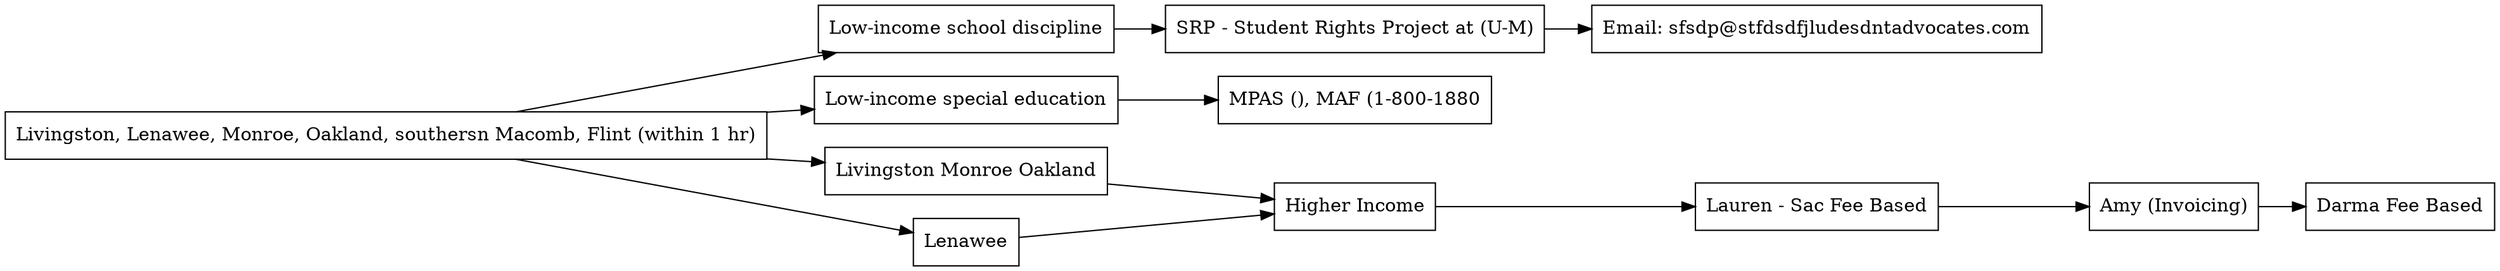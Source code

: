 digraph school
{
	rankdir="LR"
	node [color="black", shape="rectangle"]

	livingston [label="Livingston, Lenawee, Monroe, Oakland, southersn Macomb, Flint (within 1 hr)"]
	low_school [label="Low-income school discipline"]
	srp [label="SRP - Student Rights Project at (U-M)"]
	email [label="Email: sfsdp@stfdsdfjludesdntadvocates.com"]
	low_special [label="Low-income special education"]
	mpas [label="MPAS (), MAF (1-800-1880"]
	liv_monrow [label="Livingston Monroe Oakland"]
	high [label="Higher Income"]
	lauren [label="Lauren - Sac Fee Based"]
	amy [label="Amy (Invoicing)"]
	darma [label="Darma Fee Based"]
	lena [label="Lenawee"]

	livingston -> low_school
	low_school -> srp
	srp -> email

	livingston -> low_special
	low_special -> mpas

	livingston -> liv_monrow
	livingston -> lena

	liv_monrow -> high
	lena -> high

	high -> lauren

	lauren -> amy
	amy -> darma
}
